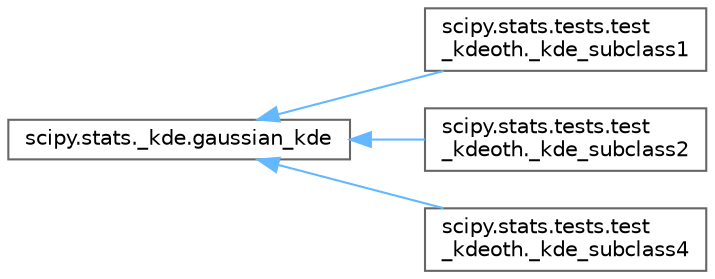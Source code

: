 digraph "Graphical Class Hierarchy"
{
 // LATEX_PDF_SIZE
  bgcolor="transparent";
  edge [fontname=Helvetica,fontsize=10,labelfontname=Helvetica,labelfontsize=10];
  node [fontname=Helvetica,fontsize=10,shape=box,height=0.2,width=0.4];
  rankdir="LR";
  Node0 [id="Node000000",label="scipy.stats._kde.gaussian_kde",height=0.2,width=0.4,color="grey40", fillcolor="white", style="filled",URL="$da/dc8/classscipy_1_1stats_1_1__kde_1_1gaussian__kde.html",tooltip=" "];
  Node0 -> Node1 [id="edge5514_Node000000_Node000001",dir="back",color="steelblue1",style="solid",tooltip=" "];
  Node1 [id="Node000001",label="scipy.stats.tests.test\l_kdeoth._kde_subclass1",height=0.2,width=0.4,color="grey40", fillcolor="white", style="filled",URL="$d3/d9a/classscipy_1_1stats_1_1tests_1_1test__kdeoth_1_1__kde__subclass1.html",tooltip=" "];
  Node0 -> Node2 [id="edge5515_Node000000_Node000002",dir="back",color="steelblue1",style="solid",tooltip=" "];
  Node2 [id="Node000002",label="scipy.stats.tests.test\l_kdeoth._kde_subclass2",height=0.2,width=0.4,color="grey40", fillcolor="white", style="filled",URL="$d9/dfc/classscipy_1_1stats_1_1tests_1_1test__kdeoth_1_1__kde__subclass2.html",tooltip=" "];
  Node0 -> Node3 [id="edge5516_Node000000_Node000003",dir="back",color="steelblue1",style="solid",tooltip=" "];
  Node3 [id="Node000003",label="scipy.stats.tests.test\l_kdeoth._kde_subclass4",height=0.2,width=0.4,color="grey40", fillcolor="white", style="filled",URL="$df/d08/classscipy_1_1stats_1_1tests_1_1test__kdeoth_1_1__kde__subclass4.html",tooltip=" "];
}
